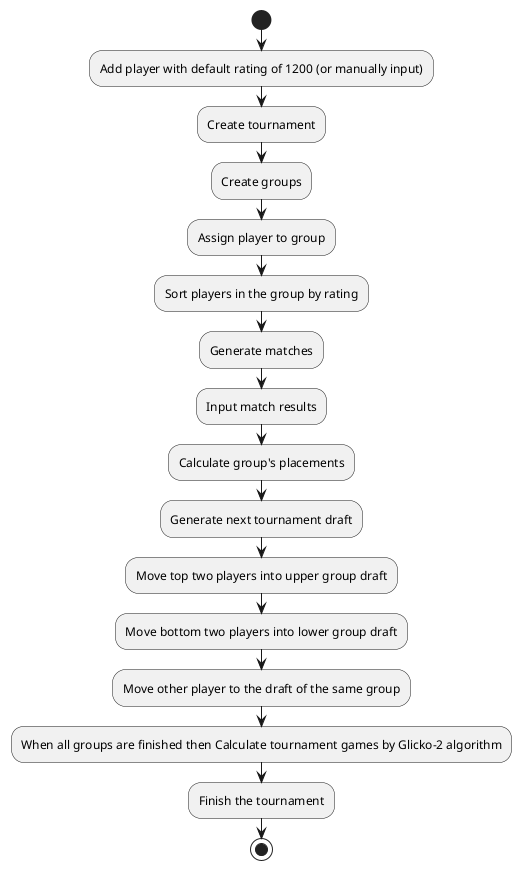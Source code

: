 @startuml

start

:Add player with default rating of 1200 (or manually input);
:Create tournament;
:Create groups;
:Assign player to group;
:Sort players in the group by rating;
:Generate matches;
:Input match results;
:Calculate group's placements;
:Generate next tournament draft;
:Move top two players into upper group draft;
:Move bottom two players into lower group draft;
:Move other player to the draft of the same group;
:When all groups are finished then Calculate tournament games by Glicko-2 algorithm;
:Finish the tournament;

stop

@enduml
